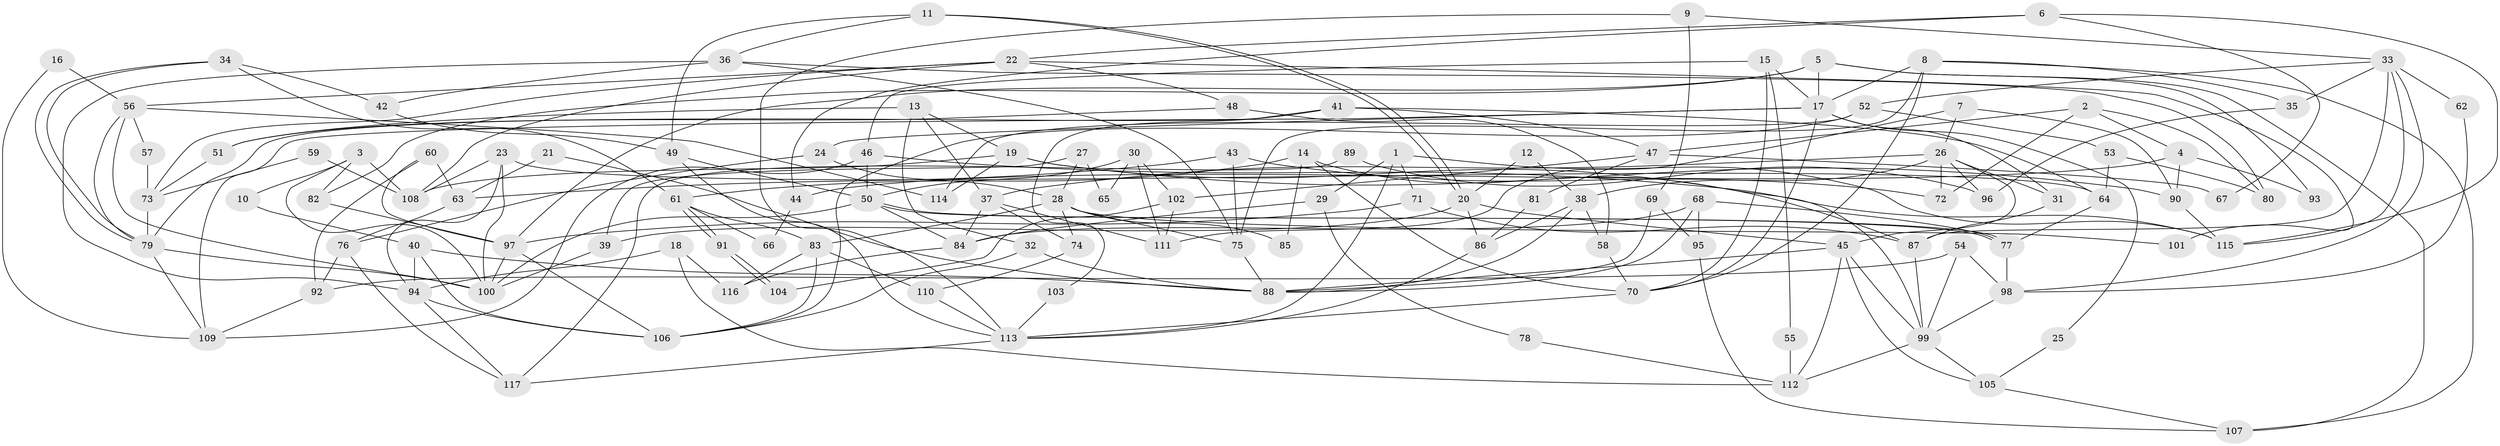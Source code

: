 // Generated by graph-tools (version 1.1) at 2025/50/03/09/25 03:50:03]
// undirected, 117 vertices, 234 edges
graph export_dot {
graph [start="1"]
  node [color=gray90,style=filled];
  1;
  2;
  3;
  4;
  5;
  6;
  7;
  8;
  9;
  10;
  11;
  12;
  13;
  14;
  15;
  16;
  17;
  18;
  19;
  20;
  21;
  22;
  23;
  24;
  25;
  26;
  27;
  28;
  29;
  30;
  31;
  32;
  33;
  34;
  35;
  36;
  37;
  38;
  39;
  40;
  41;
  42;
  43;
  44;
  45;
  46;
  47;
  48;
  49;
  50;
  51;
  52;
  53;
  54;
  55;
  56;
  57;
  58;
  59;
  60;
  61;
  62;
  63;
  64;
  65;
  66;
  67;
  68;
  69;
  70;
  71;
  72;
  73;
  74;
  75;
  76;
  77;
  78;
  79;
  80;
  81;
  82;
  83;
  84;
  85;
  86;
  87;
  88;
  89;
  90;
  91;
  92;
  93;
  94;
  95;
  96;
  97;
  98;
  99;
  100;
  101;
  102;
  103;
  104;
  105;
  106;
  107;
  108;
  109;
  110;
  111;
  112;
  113;
  114;
  115;
  116;
  117;
  1 -- 113;
  1 -- 115;
  1 -- 29;
  1 -- 71;
  2 -- 72;
  2 -- 80;
  2 -- 4;
  2 -- 47;
  3 -- 108;
  3 -- 100;
  3 -- 10;
  3 -- 82;
  4 -- 90;
  4 -- 44;
  4 -- 93;
  5 -- 17;
  5 -- 82;
  5 -- 93;
  5 -- 97;
  5 -- 107;
  6 -- 22;
  6 -- 115;
  6 -- 44;
  6 -- 67;
  7 -- 26;
  7 -- 90;
  7 -- 111;
  8 -- 107;
  8 -- 17;
  8 -- 35;
  8 -- 70;
  8 -- 75;
  9 -- 113;
  9 -- 69;
  9 -- 33;
  10 -- 40;
  11 -- 36;
  11 -- 20;
  11 -- 20;
  11 -- 49;
  12 -- 38;
  12 -- 20;
  13 -- 37;
  13 -- 19;
  13 -- 32;
  13 -- 51;
  14 -- 61;
  14 -- 99;
  14 -- 70;
  14 -- 85;
  15 -- 70;
  15 -- 46;
  15 -- 17;
  15 -- 55;
  16 -- 109;
  16 -- 56;
  17 -- 70;
  17 -- 24;
  17 -- 25;
  17 -- 31;
  17 -- 109;
  18 -- 94;
  18 -- 116;
  18 -- 112;
  19 -- 87;
  19 -- 114;
  19 -- 90;
  19 -- 108;
  20 -- 45;
  20 -- 39;
  20 -- 86;
  21 -- 88;
  21 -- 63;
  22 -- 56;
  22 -- 108;
  22 -- 48;
  22 -- 73;
  22 -- 101;
  23 -- 100;
  23 -- 94;
  23 -- 64;
  23 -- 108;
  24 -- 28;
  24 -- 76;
  25 -- 105;
  26 -- 31;
  26 -- 38;
  26 -- 37;
  26 -- 45;
  26 -- 72;
  26 -- 96;
  27 -- 28;
  27 -- 39;
  27 -- 65;
  28 -- 83;
  28 -- 75;
  28 -- 74;
  28 -- 85;
  28 -- 101;
  29 -- 84;
  29 -- 78;
  30 -- 50;
  30 -- 111;
  30 -- 65;
  30 -- 102;
  31 -- 87;
  32 -- 106;
  32 -- 88;
  33 -- 98;
  33 -- 35;
  33 -- 52;
  33 -- 62;
  33 -- 87;
  33 -- 115;
  34 -- 61;
  34 -- 79;
  34 -- 79;
  34 -- 42;
  35 -- 96;
  36 -- 42;
  36 -- 75;
  36 -- 80;
  36 -- 94;
  37 -- 111;
  37 -- 74;
  37 -- 84;
  38 -- 88;
  38 -- 58;
  38 -- 86;
  39 -- 100;
  40 -- 88;
  40 -- 106;
  40 -- 94;
  41 -- 64;
  41 -- 79;
  41 -- 47;
  41 -- 103;
  42 -- 49;
  43 -- 63;
  43 -- 75;
  43 -- 72;
  44 -- 66;
  45 -- 112;
  45 -- 88;
  45 -- 99;
  45 -- 105;
  46 -- 50;
  46 -- 109;
  46 -- 115;
  47 -- 67;
  47 -- 81;
  47 -- 102;
  48 -- 51;
  48 -- 58;
  49 -- 113;
  49 -- 50;
  50 -- 77;
  50 -- 77;
  50 -- 84;
  50 -- 100;
  51 -- 73;
  52 -- 106;
  52 -- 53;
  52 -- 114;
  53 -- 64;
  53 -- 80;
  54 -- 92;
  54 -- 99;
  54 -- 98;
  55 -- 112;
  56 -- 100;
  56 -- 79;
  56 -- 57;
  56 -- 114;
  57 -- 73;
  58 -- 70;
  59 -- 108;
  59 -- 73;
  60 -- 92;
  60 -- 97;
  60 -- 63;
  61 -- 91;
  61 -- 91;
  61 -- 83;
  61 -- 66;
  62 -- 98;
  63 -- 76;
  64 -- 77;
  68 -- 88;
  68 -- 84;
  68 -- 77;
  68 -- 95;
  69 -- 88;
  69 -- 95;
  70 -- 113;
  71 -- 87;
  71 -- 97;
  73 -- 79;
  74 -- 110;
  75 -- 88;
  76 -- 117;
  76 -- 92;
  77 -- 98;
  78 -- 112;
  79 -- 100;
  79 -- 109;
  81 -- 86;
  82 -- 97;
  83 -- 110;
  83 -- 106;
  83 -- 116;
  84 -- 116;
  86 -- 113;
  87 -- 99;
  89 -- 96;
  89 -- 117;
  90 -- 115;
  91 -- 104;
  91 -- 104;
  92 -- 109;
  94 -- 106;
  94 -- 117;
  95 -- 107;
  97 -- 100;
  97 -- 106;
  98 -- 99;
  99 -- 105;
  99 -- 112;
  102 -- 104;
  102 -- 111;
  103 -- 113;
  105 -- 107;
  110 -- 113;
  113 -- 117;
}
